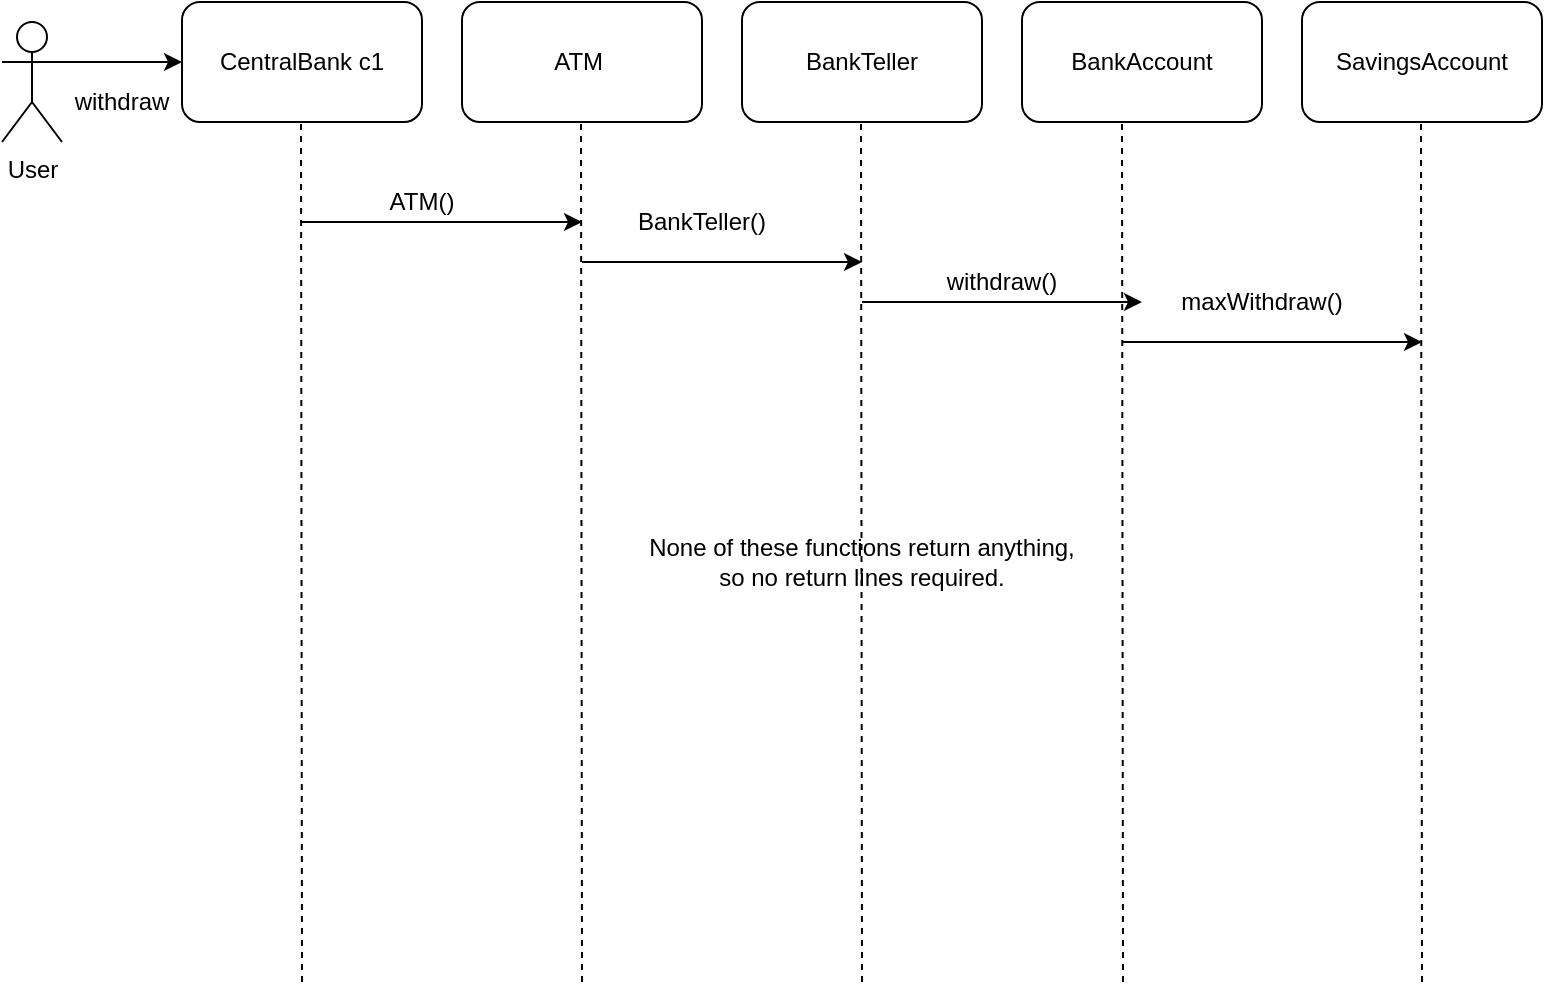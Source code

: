 <mxfile version="12.6.7" type="google"><diagram id="KxJ_V1w5ubrYYmHmXQNP" name="Page-1"><mxGraphModel dx="944" dy="467" grid="1" gridSize="10" guides="1" tooltips="1" connect="1" arrows="1" fold="1" page="1" pageScale="1" pageWidth="850" pageHeight="1100" math="0" shadow="0"><root><mxCell id="0"/><mxCell id="1" parent="0"/><mxCell id="g0JL7_EAi4p8Nl-BAONa-1" value="User&lt;br&gt;" style="shape=umlActor;verticalLabelPosition=bottom;labelBackgroundColor=#ffffff;verticalAlign=top;html=1;outlineConnect=0;" vertex="1" parent="1"><mxGeometry x="20" y="20" width="30" height="60" as="geometry"/></mxCell><mxCell id="g0JL7_EAi4p8Nl-BAONa-2" value="CentralBank c1" style="rounded=1;whiteSpace=wrap;html=1;" vertex="1" parent="1"><mxGeometry x="110" y="10" width="120" height="60" as="geometry"/></mxCell><mxCell id="g0JL7_EAi4p8Nl-BAONa-3" value="ATM&amp;nbsp;" style="rounded=1;whiteSpace=wrap;html=1;" vertex="1" parent="1"><mxGeometry x="250" y="10" width="120" height="60" as="geometry"/></mxCell><mxCell id="g0JL7_EAi4p8Nl-BAONa-4" value="BankTeller" style="rounded=1;whiteSpace=wrap;html=1;" vertex="1" parent="1"><mxGeometry x="390" y="10" width="120" height="60" as="geometry"/></mxCell><mxCell id="g0JL7_EAi4p8Nl-BAONa-5" value="BankAccount" style="rounded=1;whiteSpace=wrap;html=1;" vertex="1" parent="1"><mxGeometry x="530" y="10" width="120" height="60" as="geometry"/></mxCell><mxCell id="g0JL7_EAi4p8Nl-BAONa-6" value="SavingsAccount" style="rounded=1;whiteSpace=wrap;html=1;" vertex="1" parent="1"><mxGeometry x="670" y="10" width="120" height="60" as="geometry"/></mxCell><mxCell id="g0JL7_EAi4p8Nl-BAONa-7" value="" style="endArrow=none;dashed=1;html=1;" edge="1" parent="1"><mxGeometry width="50" height="50" relative="1" as="geometry"><mxPoint x="170" y="500" as="sourcePoint"/><mxPoint x="169.5" y="70" as="targetPoint"/></mxGeometry></mxCell><mxCell id="g0JL7_EAi4p8Nl-BAONa-8" value="" style="endArrow=none;dashed=1;html=1;" edge="1" parent="1"><mxGeometry width="50" height="50" relative="1" as="geometry"><mxPoint x="310" y="500" as="sourcePoint"/><mxPoint x="309.5" y="70" as="targetPoint"/></mxGeometry></mxCell><mxCell id="g0JL7_EAi4p8Nl-BAONa-9" value="" style="endArrow=none;dashed=1;html=1;" edge="1" parent="1"><mxGeometry width="50" height="50" relative="1" as="geometry"><mxPoint x="450" y="500" as="sourcePoint"/><mxPoint x="449.5" y="70" as="targetPoint"/></mxGeometry></mxCell><mxCell id="g0JL7_EAi4p8Nl-BAONa-10" value="" style="endArrow=none;dashed=1;html=1;" edge="1" parent="1"><mxGeometry width="50" height="50" relative="1" as="geometry"><mxPoint x="580.5" y="500" as="sourcePoint"/><mxPoint x="580" y="70" as="targetPoint"/></mxGeometry></mxCell><mxCell id="g0JL7_EAi4p8Nl-BAONa-11" value="" style="endArrow=none;dashed=1;html=1;" edge="1" parent="1"><mxGeometry width="50" height="50" relative="1" as="geometry"><mxPoint x="730" y="500" as="sourcePoint"/><mxPoint x="729.5" y="70" as="targetPoint"/></mxGeometry></mxCell><mxCell id="g0JL7_EAi4p8Nl-BAONa-12" value="" style="endArrow=classic;html=1;entryX=0;entryY=0.5;entryDx=0;entryDy=0;exitX=1;exitY=0.333;exitDx=0;exitDy=0;exitPerimeter=0;" edge="1" parent="1" source="g0JL7_EAi4p8Nl-BAONa-1" target="g0JL7_EAi4p8Nl-BAONa-2"><mxGeometry width="50" height="50" relative="1" as="geometry"><mxPoint x="50" y="60" as="sourcePoint"/><mxPoint x="100" y="10" as="targetPoint"/></mxGeometry></mxCell><mxCell id="g0JL7_EAi4p8Nl-BAONa-13" value="withdraw" style="text;html=1;strokeColor=none;fillColor=none;align=center;verticalAlign=middle;whiteSpace=wrap;rounded=0;" vertex="1" parent="1"><mxGeometry x="60" y="50" width="40" height="20" as="geometry"/></mxCell><mxCell id="g0JL7_EAi4p8Nl-BAONa-14" value="" style="endArrow=classic;html=1;" edge="1" parent="1"><mxGeometry width="50" height="50" relative="1" as="geometry"><mxPoint x="170" y="120" as="sourcePoint"/><mxPoint x="310" y="120" as="targetPoint"/></mxGeometry></mxCell><mxCell id="g0JL7_EAi4p8Nl-BAONa-16" value="" style="endArrow=classic;html=1;" edge="1" parent="1"><mxGeometry width="50" height="50" relative="1" as="geometry"><mxPoint x="310" y="140" as="sourcePoint"/><mxPoint x="450" y="140" as="targetPoint"/></mxGeometry></mxCell><mxCell id="g0JL7_EAi4p8Nl-BAONa-17" value="" style="endArrow=classic;html=1;" edge="1" parent="1"><mxGeometry width="50" height="50" relative="1" as="geometry"><mxPoint x="450" y="160" as="sourcePoint"/><mxPoint x="590" y="160" as="targetPoint"/></mxGeometry></mxCell><mxCell id="g0JL7_EAi4p8Nl-BAONa-18" value="" style="endArrow=classic;html=1;" edge="1" parent="1"><mxGeometry width="50" height="50" relative="1" as="geometry"><mxPoint x="580" y="180" as="sourcePoint"/><mxPoint x="730" y="180" as="targetPoint"/></mxGeometry></mxCell><mxCell id="g0JL7_EAi4p8Nl-BAONa-19" value="ATM()" style="text;html=1;strokeColor=none;fillColor=none;align=center;verticalAlign=middle;whiteSpace=wrap;rounded=0;" vertex="1" parent="1"><mxGeometry x="210" y="100" width="40" height="20" as="geometry"/></mxCell><mxCell id="g0JL7_EAi4p8Nl-BAONa-21" value="BankTeller()" style="text;html=1;strokeColor=none;fillColor=none;align=center;verticalAlign=middle;whiteSpace=wrap;rounded=0;" vertex="1" parent="1"><mxGeometry x="350" y="110" width="40" height="20" as="geometry"/></mxCell><mxCell id="g0JL7_EAi4p8Nl-BAONa-22" value="withdraw()" style="text;html=1;strokeColor=none;fillColor=none;align=center;verticalAlign=middle;whiteSpace=wrap;rounded=0;" vertex="1" parent="1"><mxGeometry x="500" y="140" width="40" height="20" as="geometry"/></mxCell><mxCell id="g0JL7_EAi4p8Nl-BAONa-23" value="maxWithdraw()" style="text;html=1;strokeColor=none;fillColor=none;align=center;verticalAlign=middle;whiteSpace=wrap;rounded=0;" vertex="1" parent="1"><mxGeometry x="630" y="150" width="40" height="20" as="geometry"/></mxCell><mxCell id="g0JL7_EAi4p8Nl-BAONa-24" value="None of these functions return anything, so no return lines required." style="text;html=1;strokeColor=none;fillColor=none;align=center;verticalAlign=middle;whiteSpace=wrap;rounded=0;" vertex="1" parent="1"><mxGeometry x="340" y="250" width="220" height="80" as="geometry"/></mxCell></root></mxGraphModel></diagram></mxfile>